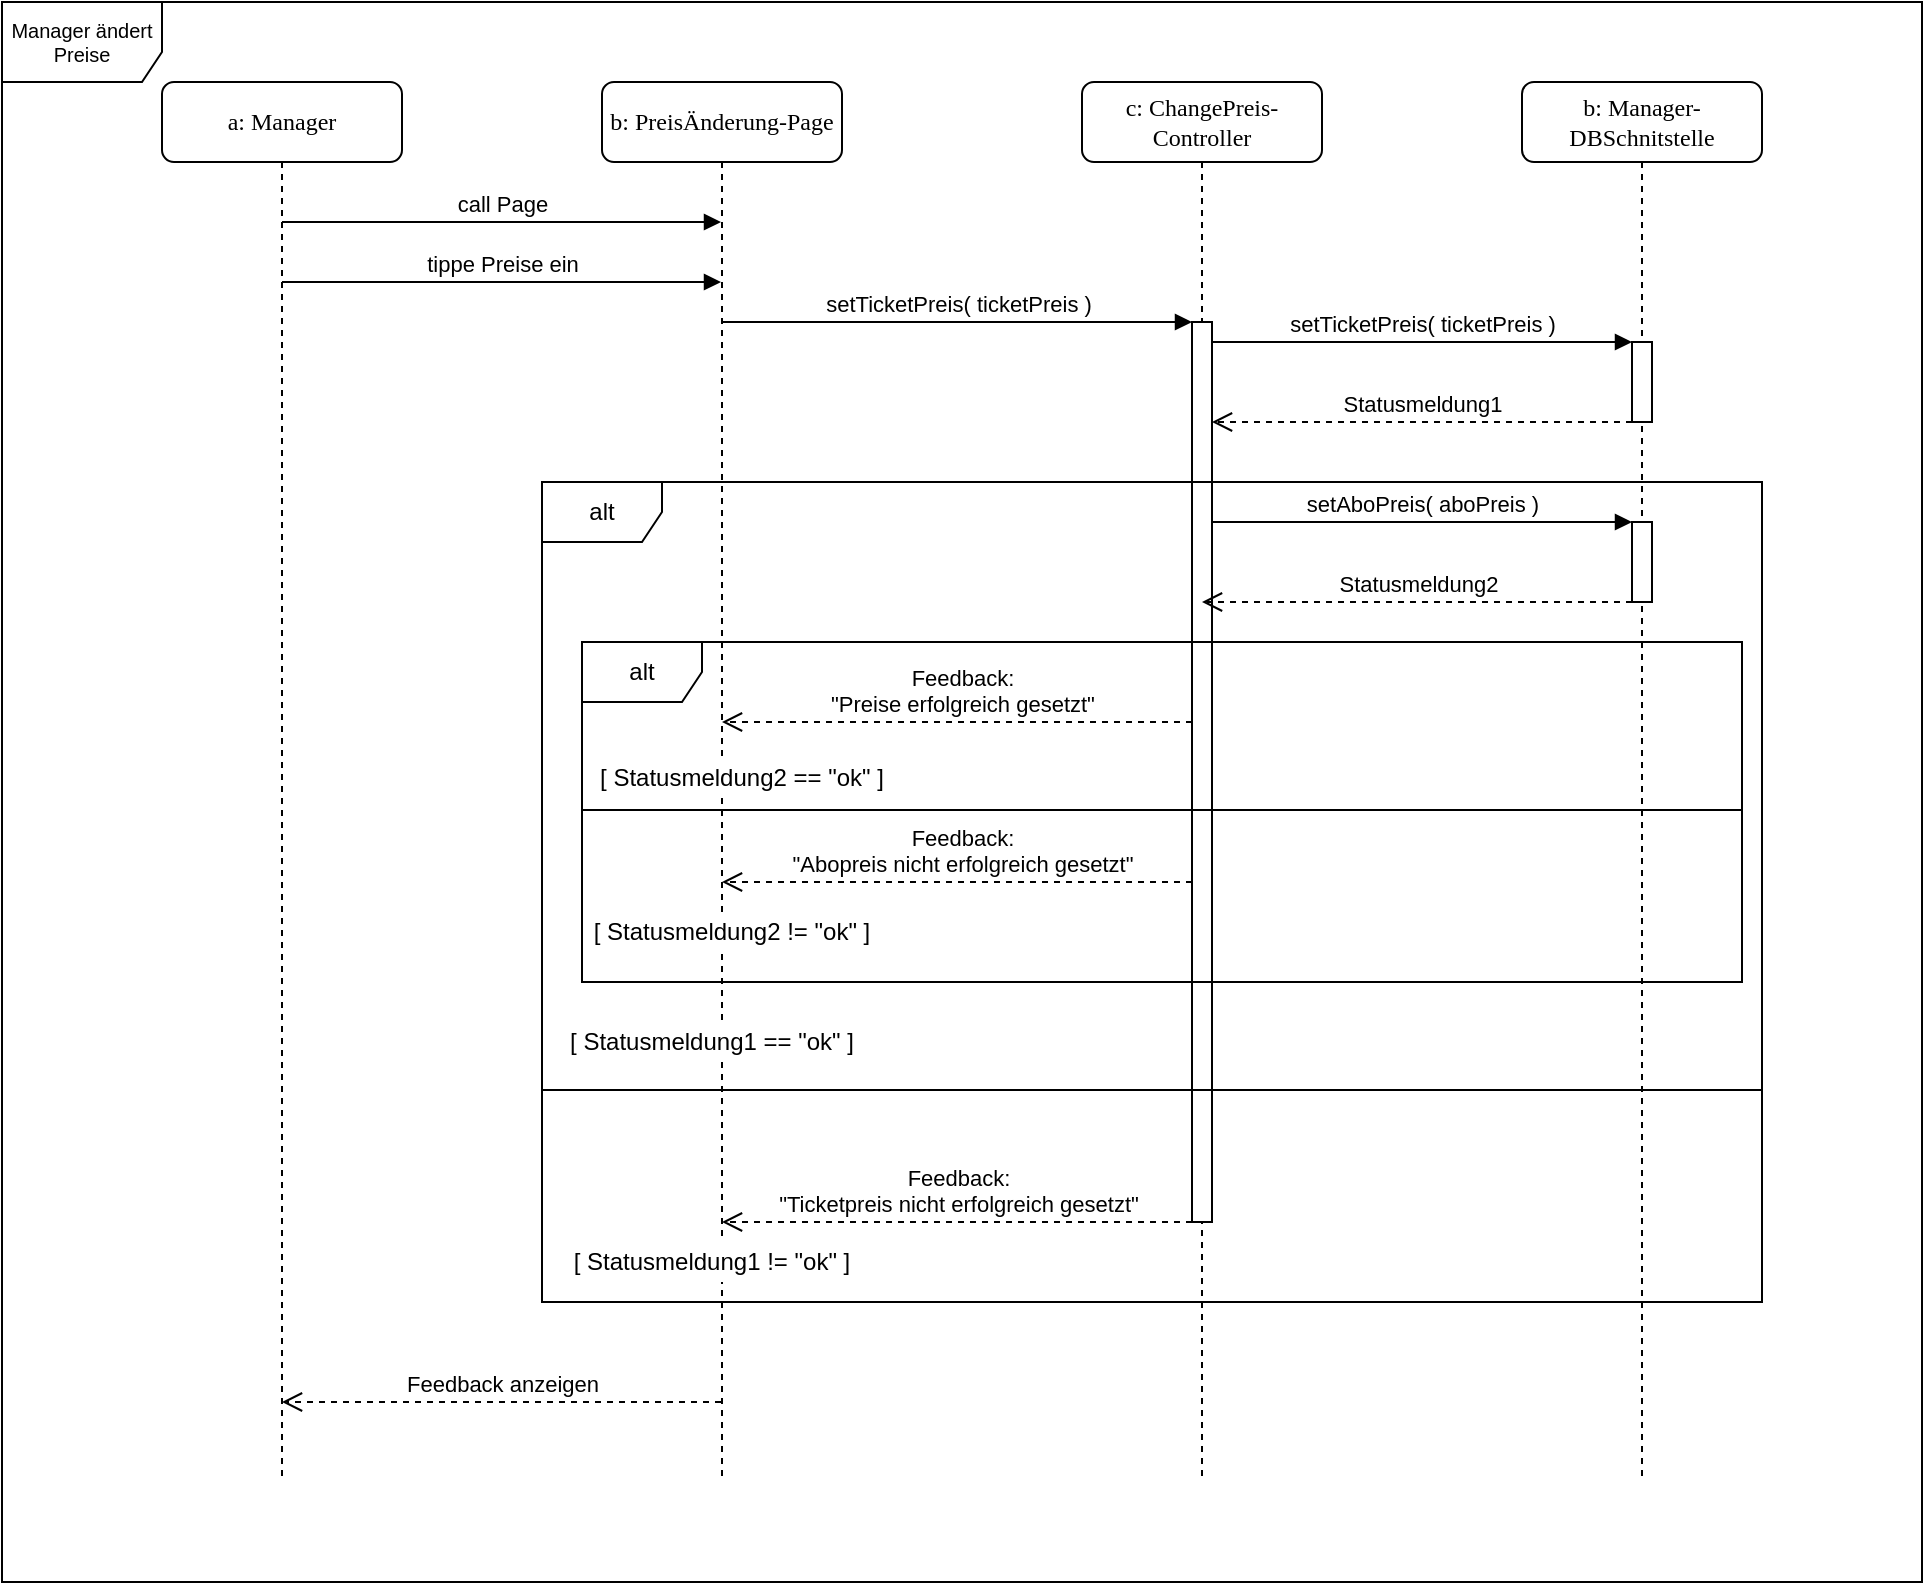 <mxfile version="10.7.5" type="device"><diagram name="Page-1" id="13e1069c-82ec-6db2-03f1-153e76fe0fe0"><mxGraphModel dx="1403" dy="913" grid="1" gridSize="10" guides="1" tooltips="1" connect="1" arrows="1" fold="1" page="1" pageScale="1" pageWidth="1100" pageHeight="850" background="#ffffff" math="0" shadow="0"><root><mxCell id="0"/><mxCell id="1" parent="0"/><mxCell id="i2Vq3k6s4epomcee9z3W-39" value="Manager ändert Preise" style="shape=umlFrame;whiteSpace=wrap;html=1;fontSize=10;width=80;height=40;" parent="1" vertex="1"><mxGeometry x="40" y="40" width="960" height="790" as="geometry"/></mxCell><mxCell id="7baba1c4bc27f4b0-4" value="b: Manager-DBSchnitstelle&lt;br&gt;" style="shape=umlLifeline;perimeter=lifelinePerimeter;whiteSpace=wrap;html=1;container=1;collapsible=0;recursiveResize=0;outlineConnect=0;rounded=1;shadow=0;comic=0;labelBackgroundColor=none;strokeColor=#000000;strokeWidth=1;fillColor=#FFFFFF;fontFamily=Verdana;fontSize=12;fontColor=#000000;align=center;perimeterSpacing=0;glass=0;size=40;overflow=visible;noLabel=0;labelPadding=0;direction=east;connectable=1;snapToPoint=0;fixDash=0;" parent="1" vertex="1"><mxGeometry x="800" y="80" width="120" height="700" as="geometry"/></mxCell><mxCell id="TJDSELzr8z1nyHuAMAzT-8" value="" style="html=1;points=[];perimeter=orthogonalPerimeter;" vertex="1" parent="7baba1c4bc27f4b0-4"><mxGeometry x="55" y="130" width="10" height="40" as="geometry"/></mxCell><mxCell id="TJDSELzr8z1nyHuAMAzT-21" value="" style="html=1;points=[];perimeter=orthogonalPerimeter;" vertex="1" parent="7baba1c4bc27f4b0-4"><mxGeometry x="55" y="220" width="10" height="40" as="geometry"/></mxCell><mxCell id="7baba1c4bc27f4b0-2" value="b: PreisÄnderung-Page" style="shape=umlLifeline;perimeter=lifelinePerimeter;whiteSpace=wrap;html=1;container=1;collapsible=0;recursiveResize=0;outlineConnect=0;rounded=1;shadow=0;comic=0;labelBackgroundColor=none;strokeColor=#000000;strokeWidth=1;fillColor=#FFFFFF;fontFamily=Verdana;fontSize=12;fontColor=#000000;align=center;size=40;" parent="1" vertex="1"><mxGeometry x="340" y="80" width="120" height="700" as="geometry"/></mxCell><mxCell id="7baba1c4bc27f4b0-3" value="c: ChangePreis-Controller&lt;br&gt;" style="shape=umlLifeline;perimeter=lifelinePerimeter;whiteSpace=wrap;html=1;container=1;collapsible=0;recursiveResize=0;outlineConnect=0;rounded=1;shadow=0;comic=0;labelBackgroundColor=none;strokeColor=#000000;strokeWidth=1;fillColor=#FFFFFF;fontFamily=Verdana;fontSize=12;fontColor=#000000;align=center;size=40;" parent="1" vertex="1"><mxGeometry x="580" y="80" width="120" height="700" as="geometry"/></mxCell><mxCell id="TJDSELzr8z1nyHuAMAzT-6" value="" style="html=1;points=[];perimeter=orthogonalPerimeter;" vertex="1" parent="7baba1c4bc27f4b0-3"><mxGeometry x="55" y="120" width="10" height="450" as="geometry"/></mxCell><mxCell id="7baba1c4bc27f4b0-8" value="a: Manager" style="shape=umlLifeline;perimeter=lifelinePerimeter;whiteSpace=wrap;html=1;container=1;collapsible=0;recursiveResize=0;outlineConnect=0;rounded=1;shadow=0;comic=0;labelBackgroundColor=none;strokeColor=#000000;strokeWidth=1;fillColor=#FFFFFF;fontFamily=Verdana;fontSize=12;fontColor=#000000;align=center;size=40;" parent="1" vertex="1"><mxGeometry x="120" y="80" width="120" height="700" as="geometry"/></mxCell><mxCell id="TJDSELzr8z1nyHuAMAzT-2" value="call Page" style="html=1;verticalAlign=bottom;endArrow=block;edgeStyle=orthogonalEdgeStyle;" edge="1" target="7baba1c4bc27f4b0-2" parent="1" source="7baba1c4bc27f4b0-8"><mxGeometry relative="1" as="geometry"><mxPoint x="325" y="140" as="sourcePoint"/><mxPoint x="394.882" y="139.706" as="targetPoint"/><Array as="points"><mxPoint x="300" y="150"/><mxPoint x="300" y="150"/></Array></mxGeometry></mxCell><mxCell id="TJDSELzr8z1nyHuAMAzT-3" value="Feedback anzeigen" style="html=1;verticalAlign=bottom;endArrow=open;dashed=1;endSize=8;edgeStyle=orthogonalEdgeStyle;" edge="1" source="7baba1c4bc27f4b0-2" parent="1" target="7baba1c4bc27f4b0-8"><mxGeometry relative="1" as="geometry"><mxPoint x="325" y="216" as="targetPoint"/><Array as="points"><mxPoint x="290" y="740"/><mxPoint x="290" y="740"/></Array></mxGeometry></mxCell><mxCell id="TJDSELzr8z1nyHuAMAzT-4" value="tippe Preise ein" style="html=1;verticalAlign=bottom;endArrow=block;edgeStyle=orthogonalEdgeStyle;" edge="1" parent="1" source="7baba1c4bc27f4b0-8" target="7baba1c4bc27f4b0-2"><mxGeometry relative="1" as="geometry"><mxPoint x="189.667" y="159.667" as="sourcePoint"/><mxPoint x="409.5" y="159.667" as="targetPoint"/><Array as="points"><mxPoint x="330" y="180"/><mxPoint x="330" y="180"/></Array></mxGeometry></mxCell><mxCell id="TJDSELzr8z1nyHuAMAzT-5" value="setTicketPreis( ticketPreis )" style="html=1;verticalAlign=bottom;endArrow=block;edgeStyle=orthogonalEdgeStyle;" edge="1" parent="1" source="7baba1c4bc27f4b0-2" target="TJDSELzr8z1nyHuAMAzT-6"><mxGeometry relative="1" as="geometry"><mxPoint x="410.167" y="180.167" as="sourcePoint"/><mxPoint x="630" y="180.167" as="targetPoint"/><Array as="points"><mxPoint x="520" y="200"/><mxPoint x="520" y="200"/></Array></mxGeometry></mxCell><mxCell id="TJDSELzr8z1nyHuAMAzT-7" value="setTicketPreis( ticketPreis )" style="html=1;verticalAlign=bottom;endArrow=block;edgeStyle=orthogonalEdgeStyle;" edge="1" parent="1" source="TJDSELzr8z1nyHuAMAzT-6" target="TJDSELzr8z1nyHuAMAzT-8"><mxGeometry relative="1" as="geometry"><mxPoint x="645.167" y="220.167" as="sourcePoint"/><mxPoint x="885.167" y="220.5" as="targetPoint"/><Array as="points"><mxPoint x="750" y="210"/><mxPoint x="750" y="210"/></Array></mxGeometry></mxCell><mxCell id="TJDSELzr8z1nyHuAMAzT-14" value="Statusmeldung1" style="html=1;verticalAlign=bottom;endArrow=open;dashed=1;endSize=8;endFill=0;edgeStyle=orthogonalEdgeStyle;" edge="1" parent="1" source="TJDSELzr8z1nyHuAMAzT-8" target="TJDSELzr8z1nyHuAMAzT-6"><mxGeometry relative="1" as="geometry"><mxPoint x="830" y="260" as="sourcePoint"/><mxPoint x="810" y="245" as="targetPoint"/><Array as="points"><mxPoint x="760" y="250"/><mxPoint x="760" y="250"/></Array></mxGeometry></mxCell><mxCell id="TJDSELzr8z1nyHuAMAzT-19" value="[ Statusmeldung1 == &quot;ok&quot; ]" style="text;html=1;strokeColor=none;fillColor=#ffffff;align=center;verticalAlign=middle;whiteSpace=wrap;rounded=0;" vertex="1" parent="1"><mxGeometry x="320" y="550" width="150" height="20" as="geometry"/></mxCell><mxCell id="TJDSELzr8z1nyHuAMAzT-20" value="" style="line;strokeWidth=1;fillColor=none;align=left;verticalAlign=middle;spacingTop=-1;spacingLeft=3;spacingRight=3;rotatable=0;labelPosition=right;points=[];portConstraint=eastwest;" vertex="1" parent="1"><mxGeometry x="310" y="580" width="610" height="8" as="geometry"/></mxCell><mxCell id="TJDSELzr8z1nyHuAMAzT-22" value="setAboPreis( aboPreis )" style="html=1;verticalAlign=bottom;endArrow=block;entryX=0;entryY=0;" edge="1" target="TJDSELzr8z1nyHuAMAzT-21" parent="1" source="TJDSELzr8z1nyHuAMAzT-6"><mxGeometry relative="1" as="geometry"><mxPoint x="785" y="300" as="sourcePoint"/></mxGeometry></mxCell><mxCell id="TJDSELzr8z1nyHuAMAzT-23" value="Statusmeldung2" style="html=1;verticalAlign=bottom;endArrow=open;dashed=1;endSize=8;edgeStyle=orthogonalEdgeStyle;" edge="1" source="TJDSELzr8z1nyHuAMAzT-21" parent="1" target="7baba1c4bc27f4b0-3"><mxGeometry relative="1" as="geometry"><mxPoint x="785" y="376" as="targetPoint"/><Array as="points"><mxPoint x="750" y="340"/><mxPoint x="750" y="340"/></Array></mxGeometry></mxCell><mxCell id="TJDSELzr8z1nyHuAMAzT-25" value="" style="line;strokeWidth=1;fillColor=none;align=left;verticalAlign=middle;spacingTop=-1;spacingLeft=3;spacingRight=3;rotatable=0;labelPosition=right;points=[];portConstraint=eastwest;" vertex="1" parent="1"><mxGeometry x="330" y="440" width="580" height="8" as="geometry"/></mxCell><mxCell id="TJDSELzr8z1nyHuAMAzT-26" value="[ Statusmeldung2 != &quot;ok&quot; ]" style="text;html=1;strokeColor=none;fillColor=#ffffff;align=center;verticalAlign=middle;whiteSpace=wrap;rounded=0;spacing=0;" vertex="1" parent="1"><mxGeometry x="330" y="495" width="150" height="20" as="geometry"/></mxCell><mxCell id="TJDSELzr8z1nyHuAMAzT-27" value="[ Statusmeldung2 == &quot;ok&quot; ]" style="text;html=1;strokeColor=none;fillColor=#ffffff;align=center;verticalAlign=middle;whiteSpace=wrap;rounded=0;" vertex="1" parent="1"><mxGeometry x="335" y="418" width="150" height="20" as="geometry"/></mxCell><mxCell id="TJDSELzr8z1nyHuAMAzT-28" value="[ Statusmeldung1 != &quot;ok&quot; ]" style="text;html=1;strokeColor=none;fillColor=#ffffff;align=center;verticalAlign=middle;whiteSpace=wrap;rounded=0;" vertex="1" parent="1"><mxGeometry x="320" y="660" width="150" height="20" as="geometry"/></mxCell><mxCell id="TJDSELzr8z1nyHuAMAzT-29" value="Feedback:&lt;br&gt;&quot;Preise erfolgreich gesetzt&quot;" style="html=1;verticalAlign=bottom;endArrow=open;dashed=1;endSize=8;edgeStyle=orthogonalEdgeStyle;" edge="1" parent="1" source="TJDSELzr8z1nyHuAMAzT-6" target="7baba1c4bc27f4b0-2"><mxGeometry x="0.233" y="-30" relative="1" as="geometry"><mxPoint x="412.31" y="434.431" as="targetPoint"/><mxPoint x="627.5" y="434.431" as="sourcePoint"/><Array as="points"><mxPoint x="490" y="400"/><mxPoint x="490" y="400"/></Array><mxPoint x="30" y="30" as="offset"/></mxGeometry></mxCell><mxCell id="TJDSELzr8z1nyHuAMAzT-30" value="Feedback:&lt;br&gt;&quot;Abopreis nicht erfolgreich gesetzt&quot;" style="html=1;verticalAlign=bottom;endArrow=open;dashed=1;endSize=8;edgeStyle=orthogonalEdgeStyle;" edge="1" parent="1" source="TJDSELzr8z1nyHuAMAzT-6" target="7baba1c4bc27f4b0-2"><mxGeometry x="0.063" y="-10" relative="1" as="geometry"><mxPoint x="409.81" y="409.931" as="targetPoint"/><mxPoint x="645" y="409.931" as="sourcePoint"/><Array as="points"><mxPoint x="510" y="480"/><mxPoint x="510" y="480"/></Array><mxPoint x="10" y="10" as="offset"/></mxGeometry></mxCell><mxCell id="TJDSELzr8z1nyHuAMAzT-31" value="Feedback: &lt;br&gt;&quot;Ticketpreis nicht erfolgreich gesetzt&quot;" style="html=1;verticalAlign=bottom;endArrow=open;dashed=1;endSize=8;edgeStyle=orthogonalEdgeStyle;" edge="1" parent="1" source="TJDSELzr8z1nyHuAMAzT-6" target="7baba1c4bc27f4b0-2"><mxGeometry x="0.002" relative="1" as="geometry"><mxPoint x="399.81" y="579.431" as="targetPoint"/><mxPoint x="635" y="579.431" as="sourcePoint"/><Array as="points"><mxPoint x="520" y="650"/><mxPoint x="520" y="650"/></Array><mxPoint as="offset"/></mxGeometry></mxCell><mxCell id="TJDSELzr8z1nyHuAMAzT-24" value="alt" style="shape=umlFrame;whiteSpace=wrap;html=1;" vertex="1" parent="1"><mxGeometry x="330" y="360" width="580" height="170" as="geometry"/></mxCell><mxCell id="TJDSELzr8z1nyHuAMAzT-17" value="alt" style="shape=umlFrame;whiteSpace=wrap;html=1;" vertex="1" parent="1"><mxGeometry x="310" y="280" width="610" height="410" as="geometry"/></mxCell></root></mxGraphModel></diagram></mxfile>